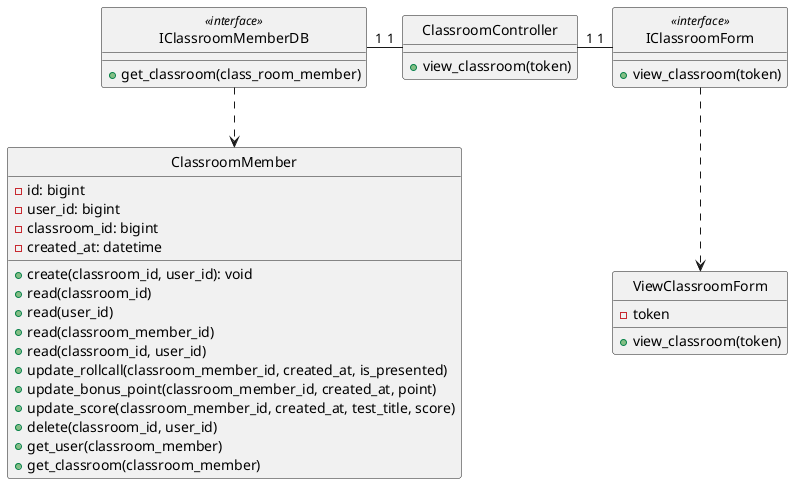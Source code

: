 @startuml updateClass

class ClassroomMember {
    - id: bigint
    - user_id: bigint
    - classroom_id: bigint
    - created_at: datetime

    + create(classroom_id, user_id): void
    + read(classroom_id)
    + read(user_id)
    + read(classroom_member_id)
    + read(classroom_id, user_id)
    + update_rollcall(classroom_member_id, created_at, is_presented)
    + update_bonus_point(classroom_member_id, created_at, point)
    + update_score(classroom_member_id, created_at, test_title, score)
    + delete(classroom_id, user_id)
    + get_user(classroom_member)
    + get_classroom(classroom_member)
}

class IClassroomMemberDB <<interface>> {
    + get_classroom(class_room_member)
}

class ViewClassroomForm {
    - token

    + view_classroom(token)
}

class IClassroomForm <<interface>> {
    + view_classroom(token)
}

class ClassroomController {
    + view_classroom(token)
}

hide ClassroomMember circle
hide IClassroomMemberDB <<interface>> circle
hide ViewClassroomForm circle
hide IClassroomForm <<interface>> circle
hide ClassroomController circle

IClassroomMemberDB -down.> ClassroomMember
IClassroomForm .down.> ViewClassroomForm
ClassroomController "1"-left-"1" IClassroomMemberDB
IClassroomForm "1"-left-"1" ClassroomController


@enduml
